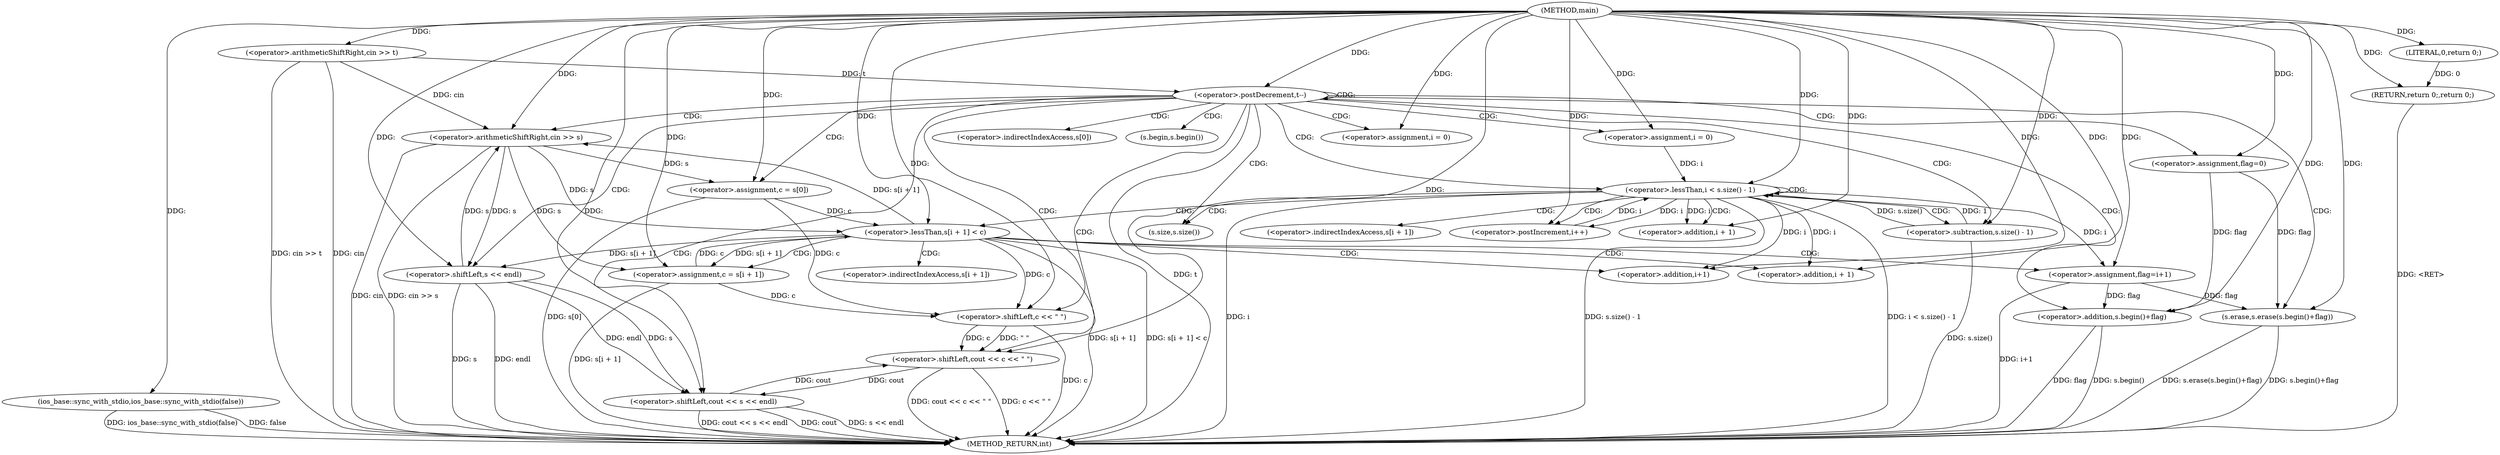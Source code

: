digraph "main" {  
"1000101" [label = "(METHOD,main)" ]
"1000180" [label = "(METHOD_RETURN,int)" ]
"1000103" [label = "(ios_base::sync_with_stdio,ios_base::sync_with_stdio(false))" ]
"1000106" [label = "(<operator>.arithmeticShiftRight,cin >> t)" ]
"1000178" [label = "(RETURN,return 0;,return 0;)" ]
"1000110" [label = "(<operator>.postDecrement,t--)" ]
"1000179" [label = "(LITERAL,0,return 0;)" ]
"1000114" [label = "(<operator>.assignment,i = 0)" ]
"1000118" [label = "(<operator>.assignment,flag=0)" ]
"1000123" [label = "(<operator>.arithmeticShiftRight,cin >> s)" ]
"1000126" [label = "(<operator>.assignment,c = s[0])" ]
"1000164" [label = "(<operator>.shiftLeft,cout << c << \" \")" ]
"1000169" [label = "(s.erase,s.erase(s.begin()+flag))" ]
"1000173" [label = "(<operator>.shiftLeft,cout << s << endl)" ]
"1000132" [label = "(<operator>.assignment,i = 0)" ]
"1000135" [label = "(<operator>.lessThan,i < s.size() - 1)" ]
"1000140" [label = "(<operator>.postIncrement,i++)" ]
"1000166" [label = "(<operator>.shiftLeft,c << \" \")" ]
"1000170" [label = "(<operator>.addition,s.begin()+flag)" ]
"1000175" [label = "(<operator>.shiftLeft,s << endl)" ]
"1000137" [label = "(<operator>.subtraction,s.size() - 1)" ]
"1000144" [label = "(<operator>.lessThan,s[i + 1] < c)" ]
"1000152" [label = "(<operator>.assignment,c = s[i + 1])" ]
"1000159" [label = "(<operator>.assignment,flag=i+1)" ]
"1000147" [label = "(<operator>.addition,i + 1)" ]
"1000161" [label = "(<operator>.addition,i+1)" ]
"1000156" [label = "(<operator>.addition,i + 1)" ]
"1000128" [label = "(<operator>.indirectIndexAccess,s[0])" ]
"1000171" [label = "(s.begin,s.begin())" ]
"1000138" [label = "(s.size,s.size())" ]
"1000145" [label = "(<operator>.indirectIndexAccess,s[i + 1])" ]
"1000154" [label = "(<operator>.indirectIndexAccess,s[i + 1])" ]
  "1000178" -> "1000180"  [ label = "DDG: <RET>"] 
  "1000103" -> "1000180"  [ label = "DDG: ios_base::sync_with_stdio(false)"] 
  "1000106" -> "1000180"  [ label = "DDG: cin"] 
  "1000106" -> "1000180"  [ label = "DDG: cin >> t"] 
  "1000110" -> "1000180"  [ label = "DDG: t"] 
  "1000123" -> "1000180"  [ label = "DDG: cin"] 
  "1000123" -> "1000180"  [ label = "DDG: cin >> s"] 
  "1000126" -> "1000180"  [ label = "DDG: s[0]"] 
  "1000135" -> "1000180"  [ label = "DDG: i"] 
  "1000137" -> "1000180"  [ label = "DDG: s.size()"] 
  "1000135" -> "1000180"  [ label = "DDG: s.size() - 1"] 
  "1000135" -> "1000180"  [ label = "DDG: i < s.size() - 1"] 
  "1000166" -> "1000180"  [ label = "DDG: c"] 
  "1000164" -> "1000180"  [ label = "DDG: c << \" \""] 
  "1000164" -> "1000180"  [ label = "DDG: cout << c << \" \""] 
  "1000170" -> "1000180"  [ label = "DDG: s.begin()"] 
  "1000170" -> "1000180"  [ label = "DDG: flag"] 
  "1000169" -> "1000180"  [ label = "DDG: s.begin()+flag"] 
  "1000169" -> "1000180"  [ label = "DDG: s.erase(s.begin()+flag)"] 
  "1000173" -> "1000180"  [ label = "DDG: cout"] 
  "1000175" -> "1000180"  [ label = "DDG: s"] 
  "1000173" -> "1000180"  [ label = "DDG: s << endl"] 
  "1000173" -> "1000180"  [ label = "DDG: cout << s << endl"] 
  "1000144" -> "1000180"  [ label = "DDG: s[i + 1]"] 
  "1000144" -> "1000180"  [ label = "DDG: s[i + 1] < c"] 
  "1000152" -> "1000180"  [ label = "DDG: s[i + 1]"] 
  "1000159" -> "1000180"  [ label = "DDG: i+1"] 
  "1000103" -> "1000180"  [ label = "DDG: false"] 
  "1000175" -> "1000180"  [ label = "DDG: endl"] 
  "1000179" -> "1000178"  [ label = "DDG: 0"] 
  "1000101" -> "1000178"  [ label = "DDG: "] 
  "1000101" -> "1000103"  [ label = "DDG: "] 
  "1000101" -> "1000106"  [ label = "DDG: "] 
  "1000101" -> "1000179"  [ label = "DDG: "] 
  "1000106" -> "1000110"  [ label = "DDG: t"] 
  "1000101" -> "1000110"  [ label = "DDG: "] 
  "1000101" -> "1000114"  [ label = "DDG: "] 
  "1000101" -> "1000118"  [ label = "DDG: "] 
  "1000123" -> "1000126"  [ label = "DDG: s"] 
  "1000106" -> "1000123"  [ label = "DDG: cin"] 
  "1000101" -> "1000123"  [ label = "DDG: "] 
  "1000175" -> "1000123"  [ label = "DDG: s"] 
  "1000144" -> "1000123"  [ label = "DDG: s[i + 1]"] 
  "1000101" -> "1000126"  [ label = "DDG: "] 
  "1000101" -> "1000132"  [ label = "DDG: "] 
  "1000173" -> "1000164"  [ label = "DDG: cout"] 
  "1000101" -> "1000164"  [ label = "DDG: "] 
  "1000166" -> "1000164"  [ label = "DDG: \" \""] 
  "1000166" -> "1000164"  [ label = "DDG: c"] 
  "1000101" -> "1000169"  [ label = "DDG: "] 
  "1000118" -> "1000169"  [ label = "DDG: flag"] 
  "1000159" -> "1000169"  [ label = "DDG: flag"] 
  "1000164" -> "1000173"  [ label = "DDG: cout"] 
  "1000101" -> "1000173"  [ label = "DDG: "] 
  "1000175" -> "1000173"  [ label = "DDG: s"] 
  "1000175" -> "1000173"  [ label = "DDG: endl"] 
  "1000132" -> "1000135"  [ label = "DDG: i"] 
  "1000140" -> "1000135"  [ label = "DDG: i"] 
  "1000101" -> "1000135"  [ label = "DDG: "] 
  "1000137" -> "1000135"  [ label = "DDG: 1"] 
  "1000137" -> "1000135"  [ label = "DDG: s.size()"] 
  "1000101" -> "1000140"  [ label = "DDG: "] 
  "1000135" -> "1000140"  [ label = "DDG: i"] 
  "1000126" -> "1000166"  [ label = "DDG: c"] 
  "1000144" -> "1000166"  [ label = "DDG: c"] 
  "1000152" -> "1000166"  [ label = "DDG: c"] 
  "1000101" -> "1000166"  [ label = "DDG: "] 
  "1000101" -> "1000170"  [ label = "DDG: "] 
  "1000118" -> "1000170"  [ label = "DDG: flag"] 
  "1000159" -> "1000170"  [ label = "DDG: flag"] 
  "1000123" -> "1000175"  [ label = "DDG: s"] 
  "1000144" -> "1000175"  [ label = "DDG: s[i + 1]"] 
  "1000101" -> "1000175"  [ label = "DDG: "] 
  "1000101" -> "1000137"  [ label = "DDG: "] 
  "1000123" -> "1000144"  [ label = "DDG: s"] 
  "1000126" -> "1000144"  [ label = "DDG: c"] 
  "1000152" -> "1000144"  [ label = "DDG: c"] 
  "1000101" -> "1000144"  [ label = "DDG: "] 
  "1000123" -> "1000152"  [ label = "DDG: s"] 
  "1000144" -> "1000152"  [ label = "DDG: s[i + 1]"] 
  "1000101" -> "1000159"  [ label = "DDG: "] 
  "1000135" -> "1000159"  [ label = "DDG: i"] 
  "1000101" -> "1000152"  [ label = "DDG: "] 
  "1000135" -> "1000147"  [ label = "DDG: i"] 
  "1000101" -> "1000147"  [ label = "DDG: "] 
  "1000101" -> "1000161"  [ label = "DDG: "] 
  "1000135" -> "1000161"  [ label = "DDG: i"] 
  "1000101" -> "1000156"  [ label = "DDG: "] 
  "1000135" -> "1000156"  [ label = "DDG: i"] 
  "1000110" -> "1000110"  [ label = "CDG: "] 
  "1000110" -> "1000164"  [ label = "CDG: "] 
  "1000110" -> "1000128"  [ label = "CDG: "] 
  "1000110" -> "1000166"  [ label = "CDG: "] 
  "1000110" -> "1000135"  [ label = "CDG: "] 
  "1000110" -> "1000114"  [ label = "CDG: "] 
  "1000110" -> "1000118"  [ label = "CDG: "] 
  "1000110" -> "1000169"  [ label = "CDG: "] 
  "1000110" -> "1000173"  [ label = "CDG: "] 
  "1000110" -> "1000175"  [ label = "CDG: "] 
  "1000110" -> "1000126"  [ label = "CDG: "] 
  "1000110" -> "1000132"  [ label = "CDG: "] 
  "1000110" -> "1000137"  [ label = "CDG: "] 
  "1000110" -> "1000123"  [ label = "CDG: "] 
  "1000110" -> "1000170"  [ label = "CDG: "] 
  "1000110" -> "1000171"  [ label = "CDG: "] 
  "1000110" -> "1000138"  [ label = "CDG: "] 
  "1000135" -> "1000135"  [ label = "CDG: "] 
  "1000135" -> "1000144"  [ label = "CDG: "] 
  "1000135" -> "1000137"  [ label = "CDG: "] 
  "1000135" -> "1000147"  [ label = "CDG: "] 
  "1000135" -> "1000145"  [ label = "CDG: "] 
  "1000135" -> "1000140"  [ label = "CDG: "] 
  "1000135" -> "1000138"  [ label = "CDG: "] 
  "1000144" -> "1000156"  [ label = "CDG: "] 
  "1000144" -> "1000161"  [ label = "CDG: "] 
  "1000144" -> "1000152"  [ label = "CDG: "] 
  "1000144" -> "1000159"  [ label = "CDG: "] 
  "1000144" -> "1000154"  [ label = "CDG: "] 
}
